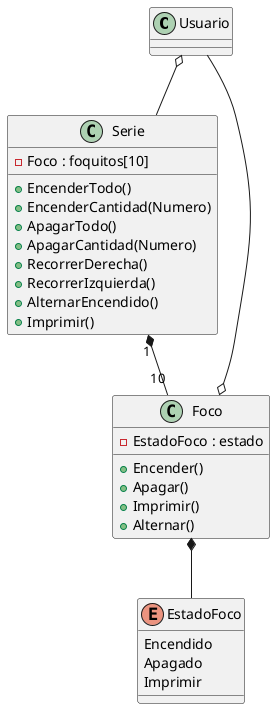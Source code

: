 @startuml diagrama uml 

class Usuario
class Serie
{
- Foco : foquitos[10]
+ EncenderTodo()
+ EncenderCantidad(Numero)
+ ApagarTodo()
+ ApagarCantidad(Numero)
+RecorrerDerecha()
+RecorrerIzquierda()
+AlternarEncendido()
+Imprimir()
}
class Foco
{
- EstadoFoco : estado
+ Encender()
+ Apagar()
+ Imprimir()
+Alternar()
}
enum EstadoFoco
{
Encendido
Apagado
Imprimir
}

Foco *-- EstadoFoco
Foco o-- Usuario
Serie "1" *-- "10"Foco
Usuario o-- Serie

@enduml